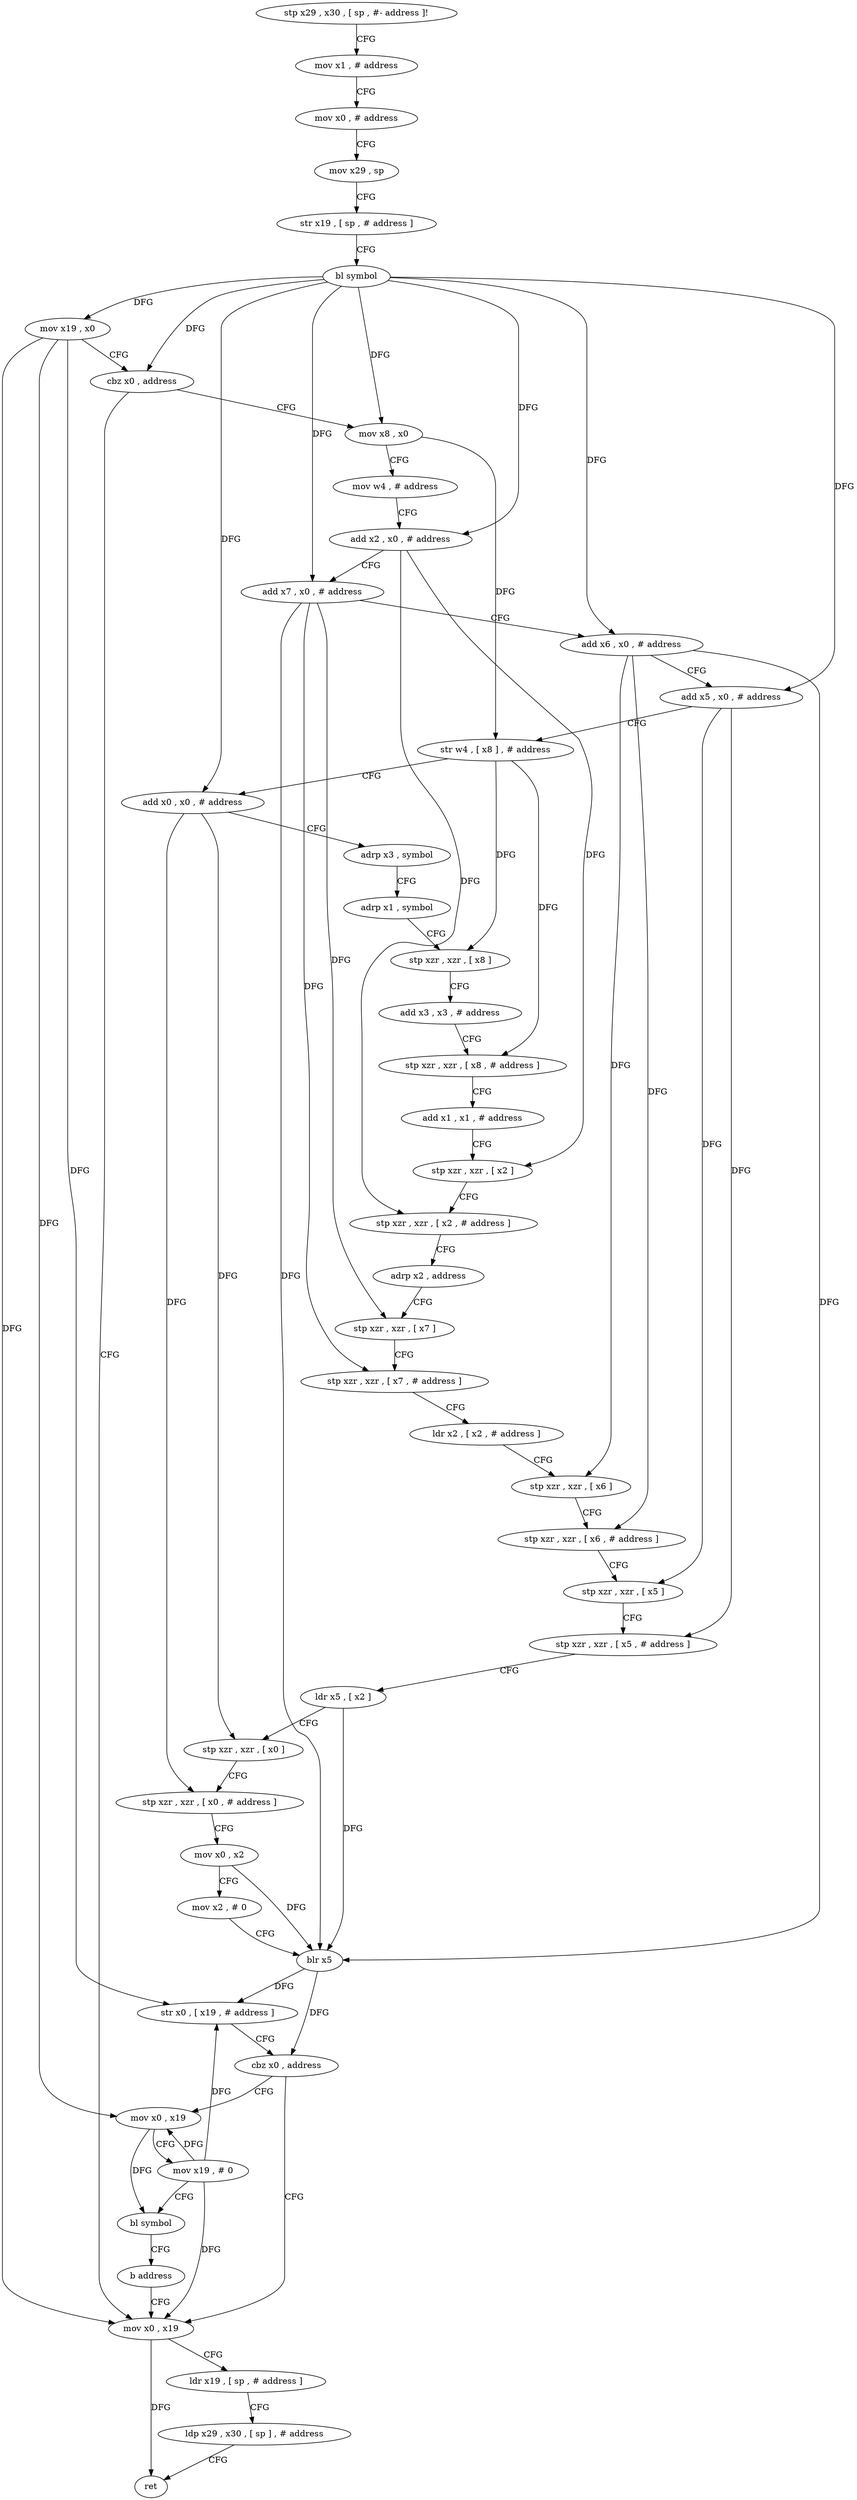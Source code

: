 digraph "func" {
"77488" [label = "stp x29 , x30 , [ sp , #- address ]!" ]
"77492" [label = "mov x1 , # address" ]
"77496" [label = "mov x0 , # address" ]
"77500" [label = "mov x29 , sp" ]
"77504" [label = "str x19 , [ sp , # address ]" ]
"77508" [label = "bl symbol" ]
"77512" [label = "mov x19 , x0" ]
"77516" [label = "cbz x0 , address" ]
"77648" [label = "mov x0 , x19" ]
"77520" [label = "mov x8 , x0" ]
"77652" [label = "ldr x19 , [ sp , # address ]" ]
"77656" [label = "ldp x29 , x30 , [ sp ] , # address" ]
"77660" [label = "ret" ]
"77524" [label = "mov w4 , # address" ]
"77528" [label = "add x2 , x0 , # address" ]
"77532" [label = "add x7 , x0 , # address" ]
"77536" [label = "add x6 , x0 , # address" ]
"77540" [label = "add x5 , x0 , # address" ]
"77544" [label = "str w4 , [ x8 ] , # address" ]
"77548" [label = "add x0 , x0 , # address" ]
"77552" [label = "adrp x3 , symbol" ]
"77556" [label = "adrp x1 , symbol" ]
"77560" [label = "stp xzr , xzr , [ x8 ]" ]
"77564" [label = "add x3 , x3 , # address" ]
"77568" [label = "stp xzr , xzr , [ x8 , # address ]" ]
"77572" [label = "add x1 , x1 , # address" ]
"77576" [label = "stp xzr , xzr , [ x2 ]" ]
"77580" [label = "stp xzr , xzr , [ x2 , # address ]" ]
"77584" [label = "adrp x2 , address" ]
"77588" [label = "stp xzr , xzr , [ x7 ]" ]
"77592" [label = "stp xzr , xzr , [ x7 , # address ]" ]
"77596" [label = "ldr x2 , [ x2 , # address ]" ]
"77600" [label = "stp xzr , xzr , [ x6 ]" ]
"77604" [label = "stp xzr , xzr , [ x6 , # address ]" ]
"77608" [label = "stp xzr , xzr , [ x5 ]" ]
"77612" [label = "stp xzr , xzr , [ x5 , # address ]" ]
"77616" [label = "ldr x5 , [ x2 ]" ]
"77620" [label = "stp xzr , xzr , [ x0 ]" ]
"77624" [label = "stp xzr , xzr , [ x0 , # address ]" ]
"77628" [label = "mov x0 , x2" ]
"77632" [label = "mov x2 , # 0" ]
"77636" [label = "blr x5" ]
"77640" [label = "str x0 , [ x19 , # address ]" ]
"77644" [label = "cbz x0 , address" ]
"77664" [label = "mov x0 , x19" ]
"77668" [label = "mov x19 , # 0" ]
"77672" [label = "bl symbol" ]
"77676" [label = "b address" ]
"77488" -> "77492" [ label = "CFG" ]
"77492" -> "77496" [ label = "CFG" ]
"77496" -> "77500" [ label = "CFG" ]
"77500" -> "77504" [ label = "CFG" ]
"77504" -> "77508" [ label = "CFG" ]
"77508" -> "77512" [ label = "DFG" ]
"77508" -> "77516" [ label = "DFG" ]
"77508" -> "77520" [ label = "DFG" ]
"77508" -> "77528" [ label = "DFG" ]
"77508" -> "77532" [ label = "DFG" ]
"77508" -> "77536" [ label = "DFG" ]
"77508" -> "77540" [ label = "DFG" ]
"77508" -> "77548" [ label = "DFG" ]
"77512" -> "77516" [ label = "CFG" ]
"77512" -> "77648" [ label = "DFG" ]
"77512" -> "77640" [ label = "DFG" ]
"77512" -> "77664" [ label = "DFG" ]
"77516" -> "77648" [ label = "CFG" ]
"77516" -> "77520" [ label = "CFG" ]
"77648" -> "77652" [ label = "CFG" ]
"77648" -> "77660" [ label = "DFG" ]
"77520" -> "77524" [ label = "CFG" ]
"77520" -> "77544" [ label = "DFG" ]
"77652" -> "77656" [ label = "CFG" ]
"77656" -> "77660" [ label = "CFG" ]
"77524" -> "77528" [ label = "CFG" ]
"77528" -> "77532" [ label = "CFG" ]
"77528" -> "77576" [ label = "DFG" ]
"77528" -> "77580" [ label = "DFG" ]
"77532" -> "77536" [ label = "CFG" ]
"77532" -> "77588" [ label = "DFG" ]
"77532" -> "77592" [ label = "DFG" ]
"77532" -> "77636" [ label = "DFG" ]
"77536" -> "77540" [ label = "CFG" ]
"77536" -> "77600" [ label = "DFG" ]
"77536" -> "77604" [ label = "DFG" ]
"77536" -> "77636" [ label = "DFG" ]
"77540" -> "77544" [ label = "CFG" ]
"77540" -> "77608" [ label = "DFG" ]
"77540" -> "77612" [ label = "DFG" ]
"77544" -> "77548" [ label = "CFG" ]
"77544" -> "77560" [ label = "DFG" ]
"77544" -> "77568" [ label = "DFG" ]
"77548" -> "77552" [ label = "CFG" ]
"77548" -> "77620" [ label = "DFG" ]
"77548" -> "77624" [ label = "DFG" ]
"77552" -> "77556" [ label = "CFG" ]
"77556" -> "77560" [ label = "CFG" ]
"77560" -> "77564" [ label = "CFG" ]
"77564" -> "77568" [ label = "CFG" ]
"77568" -> "77572" [ label = "CFG" ]
"77572" -> "77576" [ label = "CFG" ]
"77576" -> "77580" [ label = "CFG" ]
"77580" -> "77584" [ label = "CFG" ]
"77584" -> "77588" [ label = "CFG" ]
"77588" -> "77592" [ label = "CFG" ]
"77592" -> "77596" [ label = "CFG" ]
"77596" -> "77600" [ label = "CFG" ]
"77600" -> "77604" [ label = "CFG" ]
"77604" -> "77608" [ label = "CFG" ]
"77608" -> "77612" [ label = "CFG" ]
"77612" -> "77616" [ label = "CFG" ]
"77616" -> "77620" [ label = "CFG" ]
"77616" -> "77636" [ label = "DFG" ]
"77620" -> "77624" [ label = "CFG" ]
"77624" -> "77628" [ label = "CFG" ]
"77628" -> "77632" [ label = "CFG" ]
"77628" -> "77636" [ label = "DFG" ]
"77632" -> "77636" [ label = "CFG" ]
"77636" -> "77640" [ label = "DFG" ]
"77636" -> "77644" [ label = "DFG" ]
"77640" -> "77644" [ label = "CFG" ]
"77644" -> "77664" [ label = "CFG" ]
"77644" -> "77648" [ label = "CFG" ]
"77664" -> "77668" [ label = "CFG" ]
"77664" -> "77672" [ label = "DFG" ]
"77668" -> "77672" [ label = "CFG" ]
"77668" -> "77648" [ label = "DFG" ]
"77668" -> "77664" [ label = "DFG" ]
"77668" -> "77640" [ label = "DFG" ]
"77672" -> "77676" [ label = "CFG" ]
"77676" -> "77648" [ label = "CFG" ]
}

